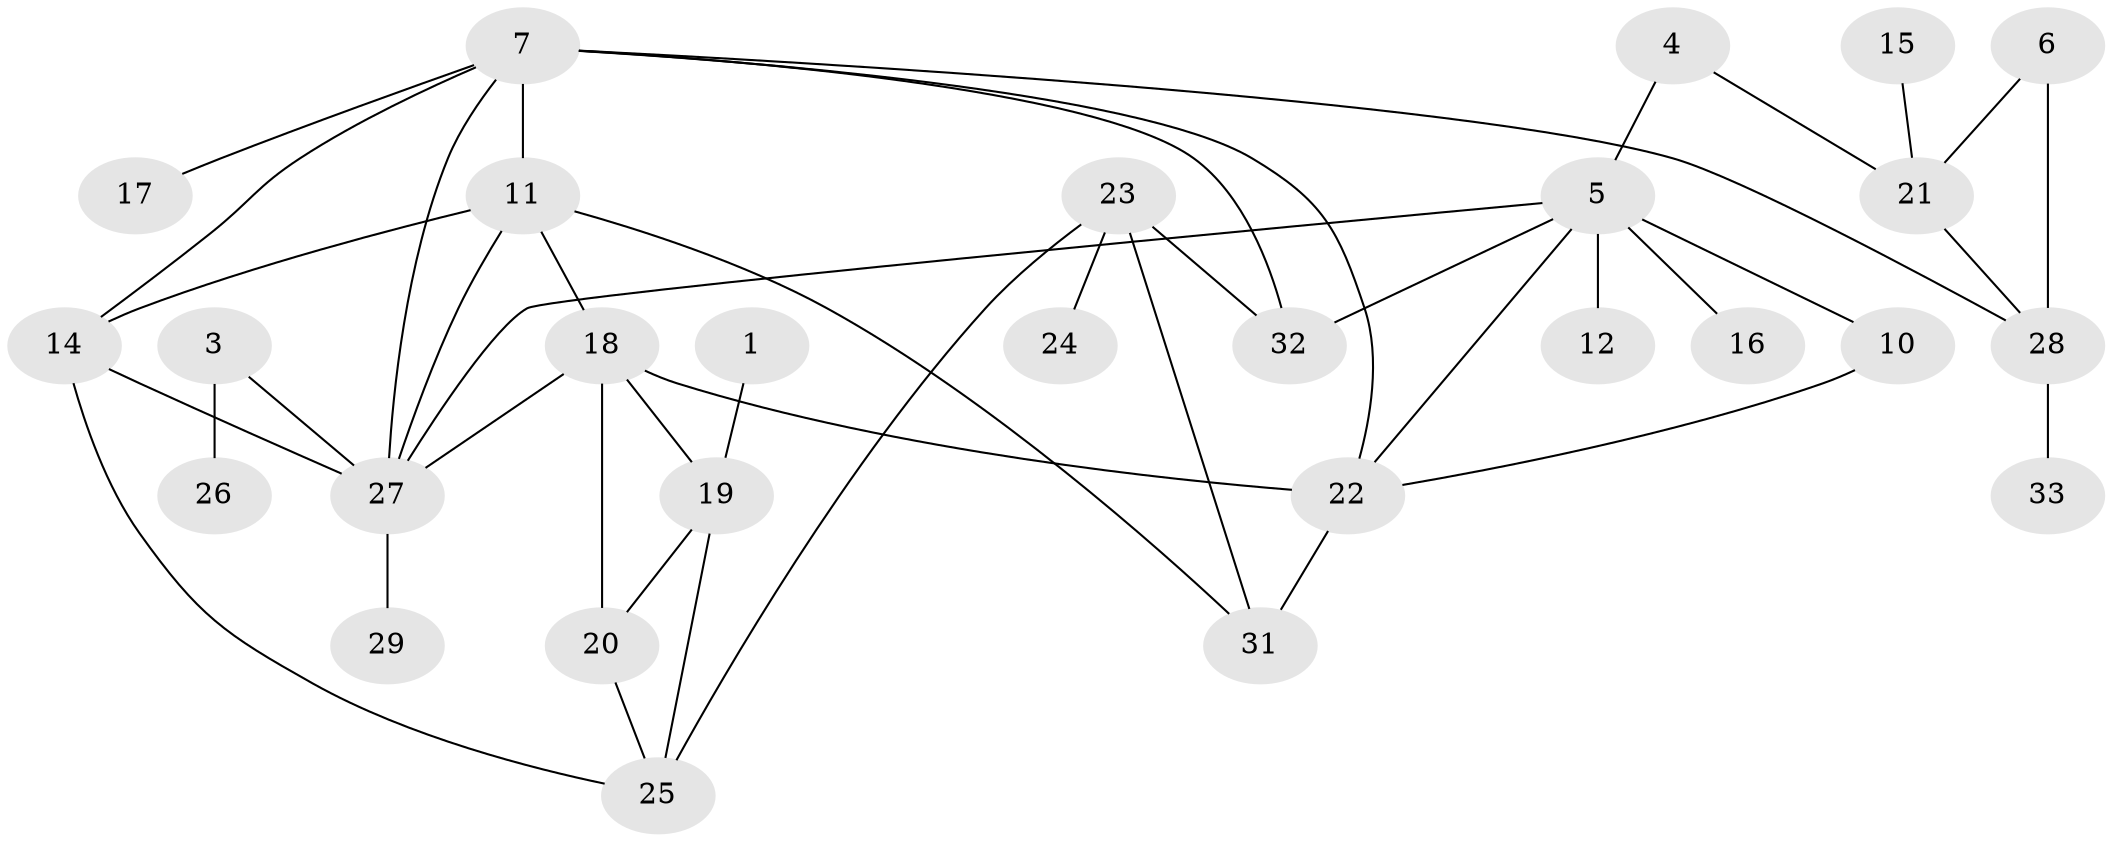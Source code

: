 // original degree distribution, {2: 0.3076923076923077, 1: 0.2153846153846154, 3: 0.23076923076923078, 0: 0.06153846153846154, 5: 0.03076923076923077, 4: 0.12307692307692308, 7: 0.015384615384615385, 6: 0.015384615384615385}
// Generated by graph-tools (version 1.1) at 2025/49/03/09/25 03:49:14]
// undirected, 28 vertices, 43 edges
graph export_dot {
graph [start="1"]
  node [color=gray90,style=filled];
  1;
  3;
  4;
  5;
  6;
  7;
  10;
  11;
  12;
  14;
  15;
  16;
  17;
  18;
  19;
  20;
  21;
  22;
  23;
  24;
  25;
  26;
  27;
  28;
  29;
  31;
  32;
  33;
  1 -- 19 [weight=1.0];
  3 -- 26 [weight=1.0];
  3 -- 27 [weight=1.0];
  4 -- 5 [weight=1.0];
  4 -- 21 [weight=1.0];
  5 -- 10 [weight=1.0];
  5 -- 12 [weight=1.0];
  5 -- 16 [weight=1.0];
  5 -- 22 [weight=1.0];
  5 -- 27 [weight=1.0];
  5 -- 32 [weight=1.0];
  6 -- 21 [weight=1.0];
  6 -- 28 [weight=1.0];
  7 -- 11 [weight=1.0];
  7 -- 14 [weight=1.0];
  7 -- 17 [weight=1.0];
  7 -- 22 [weight=1.0];
  7 -- 27 [weight=1.0];
  7 -- 28 [weight=1.0];
  7 -- 32 [weight=1.0];
  10 -- 22 [weight=1.0];
  11 -- 14 [weight=1.0];
  11 -- 18 [weight=1.0];
  11 -- 27 [weight=1.0];
  11 -- 31 [weight=1.0];
  14 -- 25 [weight=1.0];
  14 -- 27 [weight=1.0];
  15 -- 21 [weight=1.0];
  18 -- 19 [weight=1.0];
  18 -- 20 [weight=1.0];
  18 -- 22 [weight=1.0];
  18 -- 27 [weight=1.0];
  19 -- 20 [weight=1.0];
  19 -- 25 [weight=1.0];
  20 -- 25 [weight=1.0];
  21 -- 28 [weight=1.0];
  22 -- 31 [weight=2.0];
  23 -- 24 [weight=1.0];
  23 -- 25 [weight=1.0];
  23 -- 31 [weight=1.0];
  23 -- 32 [weight=1.0];
  27 -- 29 [weight=1.0];
  28 -- 33 [weight=1.0];
}
